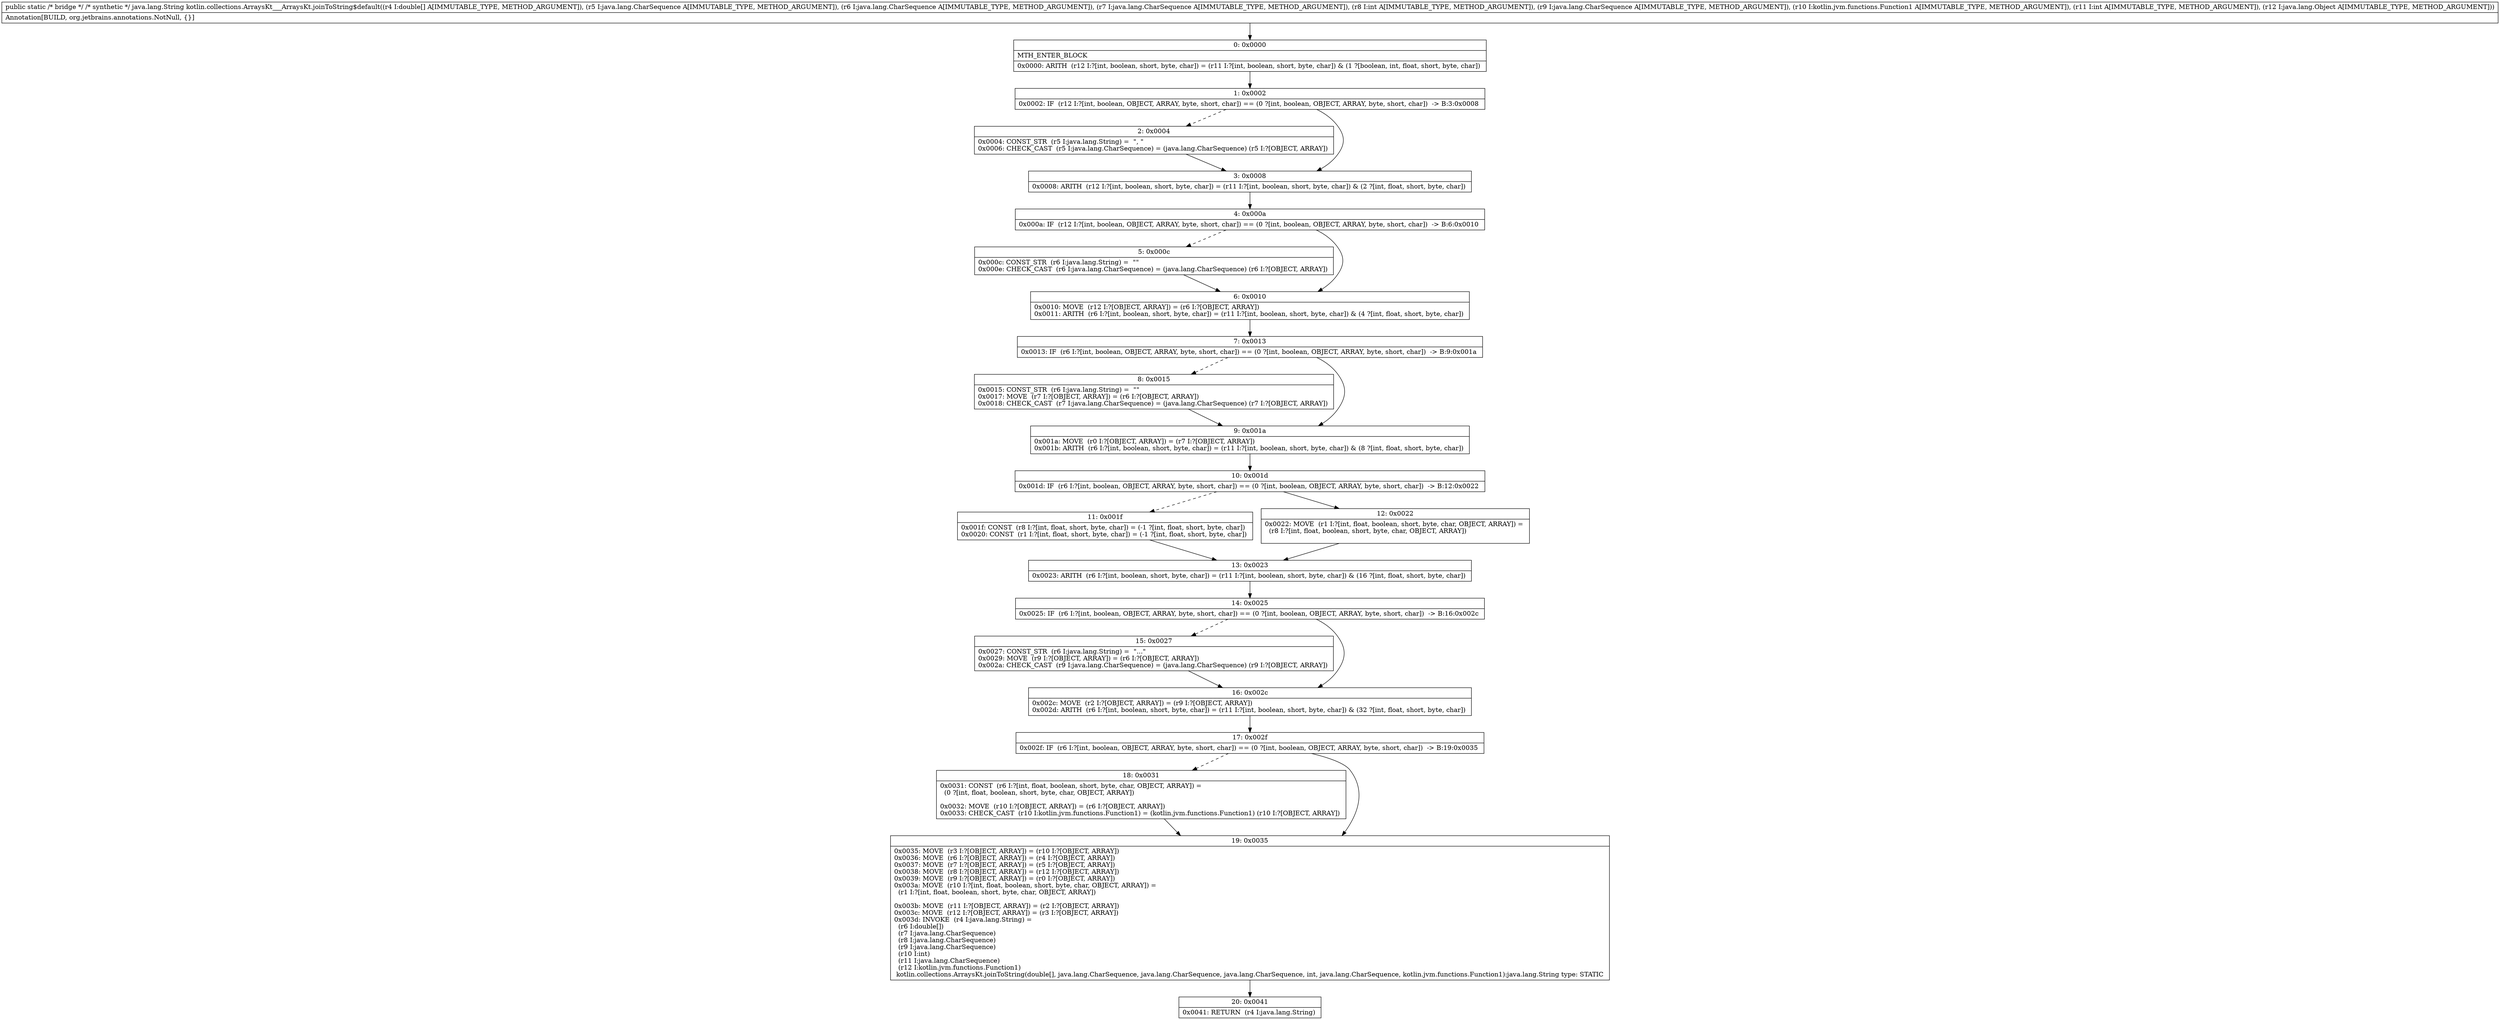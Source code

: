 digraph "CFG forkotlin.collections.ArraysKt___ArraysKt.joinToString$default([DLjava\/lang\/CharSequence;Ljava\/lang\/CharSequence;Ljava\/lang\/CharSequence;ILjava\/lang\/CharSequence;Lkotlin\/jvm\/functions\/Function1;ILjava\/lang\/Object;)Ljava\/lang\/String;" {
Node_0 [shape=record,label="{0\:\ 0x0000|MTH_ENTER_BLOCK\l|0x0000: ARITH  (r12 I:?[int, boolean, short, byte, char]) = (r11 I:?[int, boolean, short, byte, char]) & (1 ?[boolean, int, float, short, byte, char]) \l}"];
Node_1 [shape=record,label="{1\:\ 0x0002|0x0002: IF  (r12 I:?[int, boolean, OBJECT, ARRAY, byte, short, char]) == (0 ?[int, boolean, OBJECT, ARRAY, byte, short, char])  \-\> B:3:0x0008 \l}"];
Node_2 [shape=record,label="{2\:\ 0x0004|0x0004: CONST_STR  (r5 I:java.lang.String) =  \", \" \l0x0006: CHECK_CAST  (r5 I:java.lang.CharSequence) = (java.lang.CharSequence) (r5 I:?[OBJECT, ARRAY]) \l}"];
Node_3 [shape=record,label="{3\:\ 0x0008|0x0008: ARITH  (r12 I:?[int, boolean, short, byte, char]) = (r11 I:?[int, boolean, short, byte, char]) & (2 ?[int, float, short, byte, char]) \l}"];
Node_4 [shape=record,label="{4\:\ 0x000a|0x000a: IF  (r12 I:?[int, boolean, OBJECT, ARRAY, byte, short, char]) == (0 ?[int, boolean, OBJECT, ARRAY, byte, short, char])  \-\> B:6:0x0010 \l}"];
Node_5 [shape=record,label="{5\:\ 0x000c|0x000c: CONST_STR  (r6 I:java.lang.String) =  \"\" \l0x000e: CHECK_CAST  (r6 I:java.lang.CharSequence) = (java.lang.CharSequence) (r6 I:?[OBJECT, ARRAY]) \l}"];
Node_6 [shape=record,label="{6\:\ 0x0010|0x0010: MOVE  (r12 I:?[OBJECT, ARRAY]) = (r6 I:?[OBJECT, ARRAY]) \l0x0011: ARITH  (r6 I:?[int, boolean, short, byte, char]) = (r11 I:?[int, boolean, short, byte, char]) & (4 ?[int, float, short, byte, char]) \l}"];
Node_7 [shape=record,label="{7\:\ 0x0013|0x0013: IF  (r6 I:?[int, boolean, OBJECT, ARRAY, byte, short, char]) == (0 ?[int, boolean, OBJECT, ARRAY, byte, short, char])  \-\> B:9:0x001a \l}"];
Node_8 [shape=record,label="{8\:\ 0x0015|0x0015: CONST_STR  (r6 I:java.lang.String) =  \"\" \l0x0017: MOVE  (r7 I:?[OBJECT, ARRAY]) = (r6 I:?[OBJECT, ARRAY]) \l0x0018: CHECK_CAST  (r7 I:java.lang.CharSequence) = (java.lang.CharSequence) (r7 I:?[OBJECT, ARRAY]) \l}"];
Node_9 [shape=record,label="{9\:\ 0x001a|0x001a: MOVE  (r0 I:?[OBJECT, ARRAY]) = (r7 I:?[OBJECT, ARRAY]) \l0x001b: ARITH  (r6 I:?[int, boolean, short, byte, char]) = (r11 I:?[int, boolean, short, byte, char]) & (8 ?[int, float, short, byte, char]) \l}"];
Node_10 [shape=record,label="{10\:\ 0x001d|0x001d: IF  (r6 I:?[int, boolean, OBJECT, ARRAY, byte, short, char]) == (0 ?[int, boolean, OBJECT, ARRAY, byte, short, char])  \-\> B:12:0x0022 \l}"];
Node_11 [shape=record,label="{11\:\ 0x001f|0x001f: CONST  (r8 I:?[int, float, short, byte, char]) = (\-1 ?[int, float, short, byte, char]) \l0x0020: CONST  (r1 I:?[int, float, short, byte, char]) = (\-1 ?[int, float, short, byte, char]) \l}"];
Node_12 [shape=record,label="{12\:\ 0x0022|0x0022: MOVE  (r1 I:?[int, float, boolean, short, byte, char, OBJECT, ARRAY]) = \l  (r8 I:?[int, float, boolean, short, byte, char, OBJECT, ARRAY])\l \l}"];
Node_13 [shape=record,label="{13\:\ 0x0023|0x0023: ARITH  (r6 I:?[int, boolean, short, byte, char]) = (r11 I:?[int, boolean, short, byte, char]) & (16 ?[int, float, short, byte, char]) \l}"];
Node_14 [shape=record,label="{14\:\ 0x0025|0x0025: IF  (r6 I:?[int, boolean, OBJECT, ARRAY, byte, short, char]) == (0 ?[int, boolean, OBJECT, ARRAY, byte, short, char])  \-\> B:16:0x002c \l}"];
Node_15 [shape=record,label="{15\:\ 0x0027|0x0027: CONST_STR  (r6 I:java.lang.String) =  \"...\" \l0x0029: MOVE  (r9 I:?[OBJECT, ARRAY]) = (r6 I:?[OBJECT, ARRAY]) \l0x002a: CHECK_CAST  (r9 I:java.lang.CharSequence) = (java.lang.CharSequence) (r9 I:?[OBJECT, ARRAY]) \l}"];
Node_16 [shape=record,label="{16\:\ 0x002c|0x002c: MOVE  (r2 I:?[OBJECT, ARRAY]) = (r9 I:?[OBJECT, ARRAY]) \l0x002d: ARITH  (r6 I:?[int, boolean, short, byte, char]) = (r11 I:?[int, boolean, short, byte, char]) & (32 ?[int, float, short, byte, char]) \l}"];
Node_17 [shape=record,label="{17\:\ 0x002f|0x002f: IF  (r6 I:?[int, boolean, OBJECT, ARRAY, byte, short, char]) == (0 ?[int, boolean, OBJECT, ARRAY, byte, short, char])  \-\> B:19:0x0035 \l}"];
Node_18 [shape=record,label="{18\:\ 0x0031|0x0031: CONST  (r6 I:?[int, float, boolean, short, byte, char, OBJECT, ARRAY]) = \l  (0 ?[int, float, boolean, short, byte, char, OBJECT, ARRAY])\l \l0x0032: MOVE  (r10 I:?[OBJECT, ARRAY]) = (r6 I:?[OBJECT, ARRAY]) \l0x0033: CHECK_CAST  (r10 I:kotlin.jvm.functions.Function1) = (kotlin.jvm.functions.Function1) (r10 I:?[OBJECT, ARRAY]) \l}"];
Node_19 [shape=record,label="{19\:\ 0x0035|0x0035: MOVE  (r3 I:?[OBJECT, ARRAY]) = (r10 I:?[OBJECT, ARRAY]) \l0x0036: MOVE  (r6 I:?[OBJECT, ARRAY]) = (r4 I:?[OBJECT, ARRAY]) \l0x0037: MOVE  (r7 I:?[OBJECT, ARRAY]) = (r5 I:?[OBJECT, ARRAY]) \l0x0038: MOVE  (r8 I:?[OBJECT, ARRAY]) = (r12 I:?[OBJECT, ARRAY]) \l0x0039: MOVE  (r9 I:?[OBJECT, ARRAY]) = (r0 I:?[OBJECT, ARRAY]) \l0x003a: MOVE  (r10 I:?[int, float, boolean, short, byte, char, OBJECT, ARRAY]) = \l  (r1 I:?[int, float, boolean, short, byte, char, OBJECT, ARRAY])\l \l0x003b: MOVE  (r11 I:?[OBJECT, ARRAY]) = (r2 I:?[OBJECT, ARRAY]) \l0x003c: MOVE  (r12 I:?[OBJECT, ARRAY]) = (r3 I:?[OBJECT, ARRAY]) \l0x003d: INVOKE  (r4 I:java.lang.String) = \l  (r6 I:double[])\l  (r7 I:java.lang.CharSequence)\l  (r8 I:java.lang.CharSequence)\l  (r9 I:java.lang.CharSequence)\l  (r10 I:int)\l  (r11 I:java.lang.CharSequence)\l  (r12 I:kotlin.jvm.functions.Function1)\l kotlin.collections.ArraysKt.joinToString(double[], java.lang.CharSequence, java.lang.CharSequence, java.lang.CharSequence, int, java.lang.CharSequence, kotlin.jvm.functions.Function1):java.lang.String type: STATIC \l}"];
Node_20 [shape=record,label="{20\:\ 0x0041|0x0041: RETURN  (r4 I:java.lang.String) \l}"];
MethodNode[shape=record,label="{public static \/* bridge *\/ \/* synthetic *\/ java.lang.String kotlin.collections.ArraysKt___ArraysKt.joinToString$default((r4 I:double[] A[IMMUTABLE_TYPE, METHOD_ARGUMENT]), (r5 I:java.lang.CharSequence A[IMMUTABLE_TYPE, METHOD_ARGUMENT]), (r6 I:java.lang.CharSequence A[IMMUTABLE_TYPE, METHOD_ARGUMENT]), (r7 I:java.lang.CharSequence A[IMMUTABLE_TYPE, METHOD_ARGUMENT]), (r8 I:int A[IMMUTABLE_TYPE, METHOD_ARGUMENT]), (r9 I:java.lang.CharSequence A[IMMUTABLE_TYPE, METHOD_ARGUMENT]), (r10 I:kotlin.jvm.functions.Function1 A[IMMUTABLE_TYPE, METHOD_ARGUMENT]), (r11 I:int A[IMMUTABLE_TYPE, METHOD_ARGUMENT]), (r12 I:java.lang.Object A[IMMUTABLE_TYPE, METHOD_ARGUMENT]))  | Annotation[BUILD, org.jetbrains.annotations.NotNull, \{\}]\l}"];
MethodNode -> Node_0;
Node_0 -> Node_1;
Node_1 -> Node_2[style=dashed];
Node_1 -> Node_3;
Node_2 -> Node_3;
Node_3 -> Node_4;
Node_4 -> Node_5[style=dashed];
Node_4 -> Node_6;
Node_5 -> Node_6;
Node_6 -> Node_7;
Node_7 -> Node_8[style=dashed];
Node_7 -> Node_9;
Node_8 -> Node_9;
Node_9 -> Node_10;
Node_10 -> Node_11[style=dashed];
Node_10 -> Node_12;
Node_11 -> Node_13;
Node_12 -> Node_13;
Node_13 -> Node_14;
Node_14 -> Node_15[style=dashed];
Node_14 -> Node_16;
Node_15 -> Node_16;
Node_16 -> Node_17;
Node_17 -> Node_18[style=dashed];
Node_17 -> Node_19;
Node_18 -> Node_19;
Node_19 -> Node_20;
}

